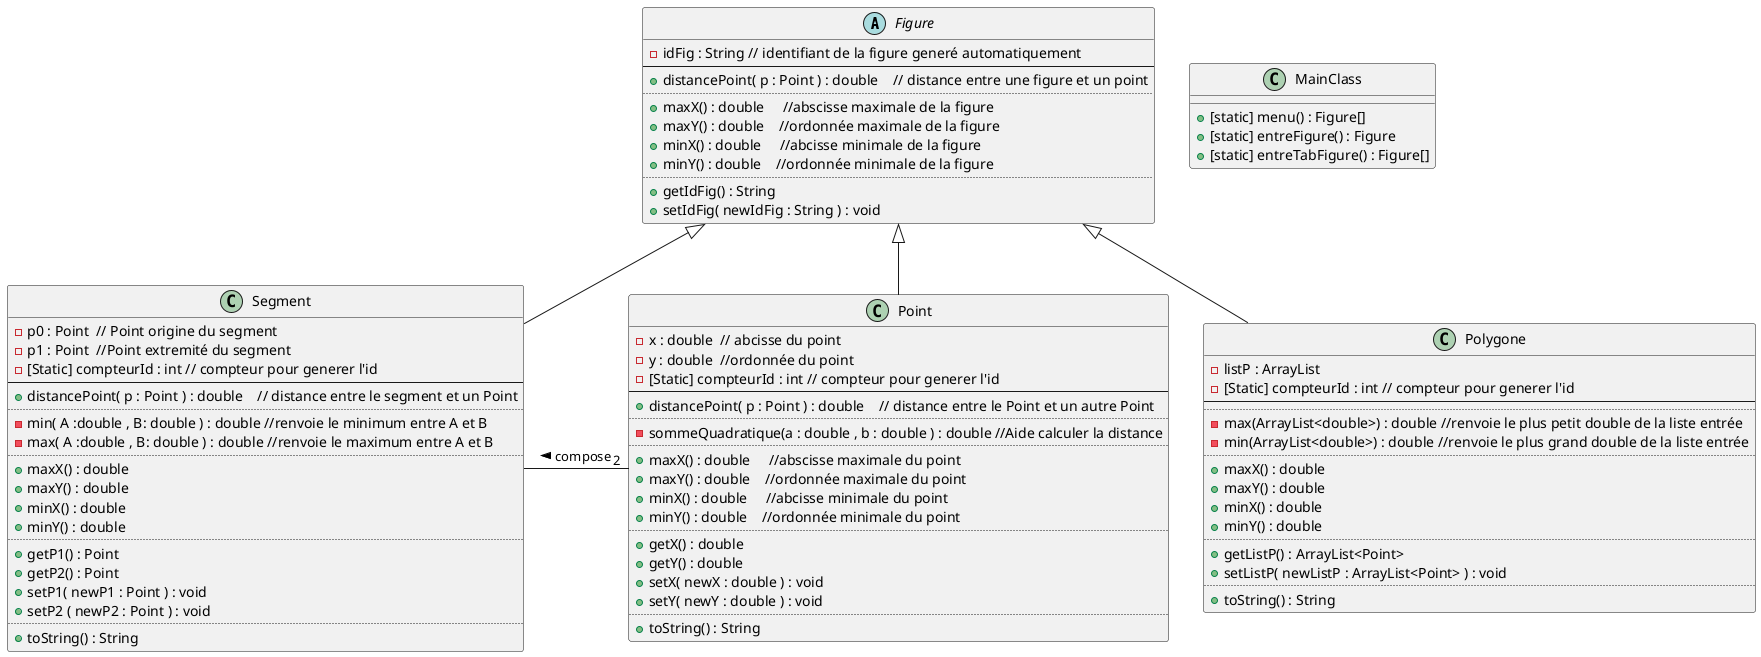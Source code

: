 @startuml

abstract class Figure {
-idFig : String // identifiant de la figure generé automatiquement
--
+distancePoint( p : Point ) : double    // distance entre une figure et un point
..
+maxX() : double     //abscisse maximale de la figure
+maxY() : double    //ordonnée maximale de la figure
+minX() : double     //abcisse minimale de la figure
+minY() : double    //ordonnée minimale de la figure
..
+getIdFig() : String
+setIdFig( newIdFig : String ) : void
}

class Point {
-x : double  // abcisse du point
-y : double  //ordonnée du point
-[Static] compteurId : int // compteur pour generer l'id
--
+distancePoint( p : Point ) : double    // distance entre le Point et un autre Point
..
-sommeQuadratique(a : double , b : double ) : double //Aide calculer la distance
..
+maxX() : double     //abscisse maximale du point
+maxY() : double    //ordonnée maximale du point
+minX() : double     //abcisse minimale du point
+minY() : double    //ordonnée minimale du point
..
+getX() : double
+getY() : double
+setX( newX : double ) : void
+setY( newY : double ) : void
..
+toString() : String
}

Figure <|-- Point

class Segment {
-p0 : Point  // Point origine du segment
-p1 : Point  //Point extremité du segment
-[Static] compteurId : int // compteur pour generer l'id
--
+distancePoint( p : Point ) : double    // distance entre le segment et un Point
..
-min( A :double , B: double ) : double //renvoie le minimum entre A et B
-max( A :double , B: double ) : double //renvoie le maximum entre A et B
..
+maxX() : double
+maxY() : double
+minX() : double
+minY() : double
..
+getP1() : Point
+getP2() : Point
+setP1( newP1 : Point ) : void
+setP2 ( newP2 : Point ) : void
..
+toString() : String
}

Figure <|-- Segment
Point "2"-left-" " Segment : compose >

class MainClass {
+ [static] menu() : Figure[]
+ [static] entreFigure() : Figure
+ [static] entreTabFigure() : Figure[]
}

class Polygone {
-listP : ArrayList
-[Static] compteurId : int // compteur pour generer l'id
--
..
-max(ArrayList<double>) : double //renvoie le plus petit double de la liste entrée
-min(ArrayList<double>) : double //renvoie le plus grand double de la liste entrée
..
+maxX() : double
+maxY() : double
+minX() : double
+minY() : double
..
+getListP() : ArrayList<Point>
+setListP( newListP : ArrayList<Point> ) : void
..
+toString() : String
}

Figure <|-- Polygone
@enduml
